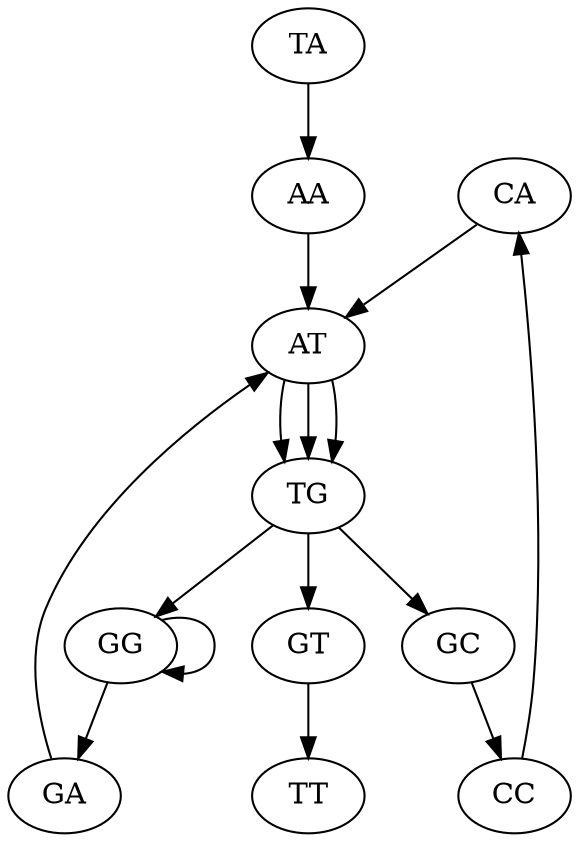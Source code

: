 // De Bruijn
digraph {
	CA [label=CA]
	GC [label=GC]
	TA [label=TA]
	TG [label=TG]
	AA [label=AA]
	CC [label=CC]
	GA [label=GA]
	GG [label=GG]
	GT [label=GT]
	AT [label=AT]
	TT [label=TT]
	TA -> AA
	AA -> AT
	AT -> TG
	TG -> GC
	GC -> CC
	CC -> CA
	CA -> AT
	AT -> TG
	TG -> GG
	GG -> GG
	GG -> GA
	GA -> AT
	AT -> TG
	TG -> GT
	GT -> TT
}
